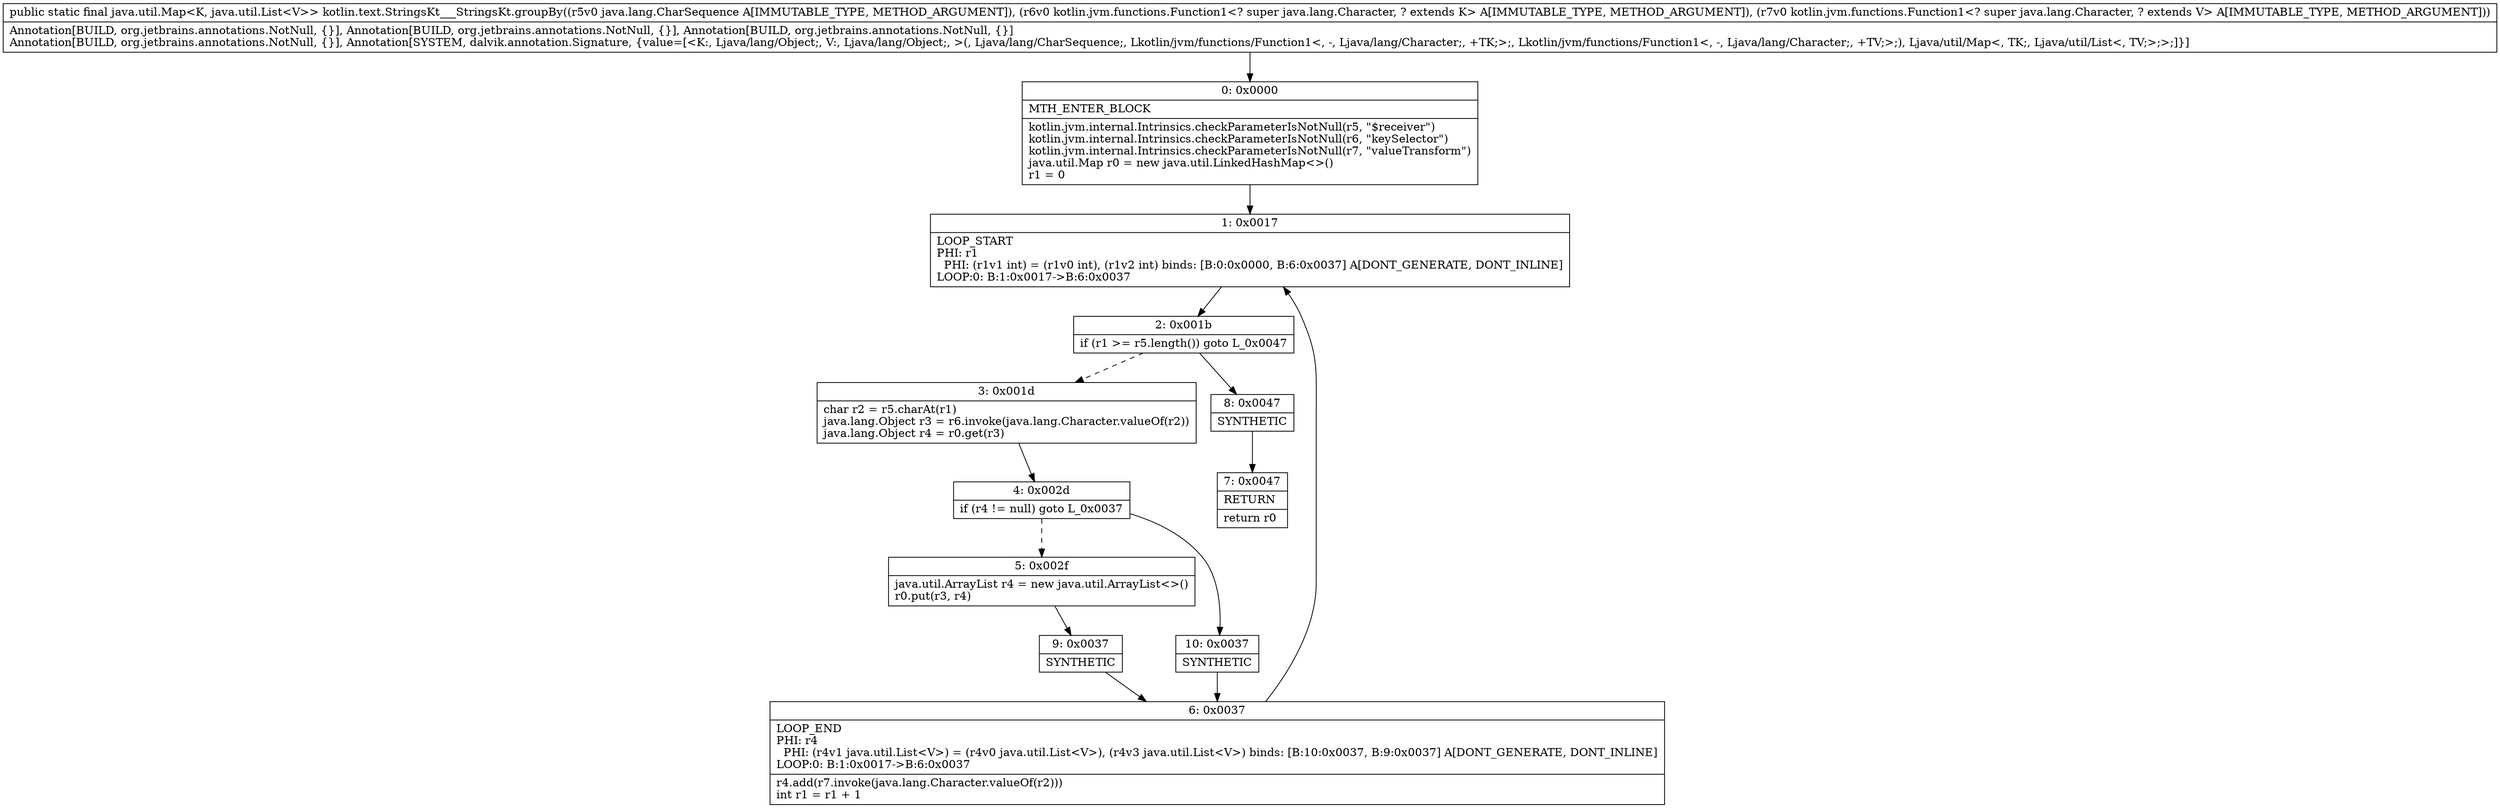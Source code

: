 digraph "CFG forkotlin.text.StringsKt___StringsKt.groupBy(Ljava\/lang\/CharSequence;Lkotlin\/jvm\/functions\/Function1;Lkotlin\/jvm\/functions\/Function1;)Ljava\/util\/Map;" {
Node_0 [shape=record,label="{0\:\ 0x0000|MTH_ENTER_BLOCK\l|kotlin.jvm.internal.Intrinsics.checkParameterIsNotNull(r5, \"$receiver\")\lkotlin.jvm.internal.Intrinsics.checkParameterIsNotNull(r6, \"keySelector\")\lkotlin.jvm.internal.Intrinsics.checkParameterIsNotNull(r7, \"valueTransform\")\ljava.util.Map r0 = new java.util.LinkedHashMap\<\>()\lr1 = 0\l}"];
Node_1 [shape=record,label="{1\:\ 0x0017|LOOP_START\lPHI: r1 \l  PHI: (r1v1 int) = (r1v0 int), (r1v2 int) binds: [B:0:0x0000, B:6:0x0037] A[DONT_GENERATE, DONT_INLINE]\lLOOP:0: B:1:0x0017\-\>B:6:0x0037\l}"];
Node_2 [shape=record,label="{2\:\ 0x001b|if (r1 \>= r5.length()) goto L_0x0047\l}"];
Node_3 [shape=record,label="{3\:\ 0x001d|char r2 = r5.charAt(r1)\ljava.lang.Object r3 = r6.invoke(java.lang.Character.valueOf(r2))\ljava.lang.Object r4 = r0.get(r3)\l}"];
Node_4 [shape=record,label="{4\:\ 0x002d|if (r4 != null) goto L_0x0037\l}"];
Node_5 [shape=record,label="{5\:\ 0x002f|java.util.ArrayList r4 = new java.util.ArrayList\<\>()\lr0.put(r3, r4)\l}"];
Node_6 [shape=record,label="{6\:\ 0x0037|LOOP_END\lPHI: r4 \l  PHI: (r4v1 java.util.List\<V\>) = (r4v0 java.util.List\<V\>), (r4v3 java.util.List\<V\>) binds: [B:10:0x0037, B:9:0x0037] A[DONT_GENERATE, DONT_INLINE]\lLOOP:0: B:1:0x0017\-\>B:6:0x0037\l|r4.add(r7.invoke(java.lang.Character.valueOf(r2)))\lint r1 = r1 + 1\l}"];
Node_7 [shape=record,label="{7\:\ 0x0047|RETURN\l|return r0\l}"];
Node_8 [shape=record,label="{8\:\ 0x0047|SYNTHETIC\l}"];
Node_9 [shape=record,label="{9\:\ 0x0037|SYNTHETIC\l}"];
Node_10 [shape=record,label="{10\:\ 0x0037|SYNTHETIC\l}"];
MethodNode[shape=record,label="{public static final java.util.Map\<K, java.util.List\<V\>\> kotlin.text.StringsKt___StringsKt.groupBy((r5v0 java.lang.CharSequence A[IMMUTABLE_TYPE, METHOD_ARGUMENT]), (r6v0 kotlin.jvm.functions.Function1\<? super java.lang.Character, ? extends K\> A[IMMUTABLE_TYPE, METHOD_ARGUMENT]), (r7v0 kotlin.jvm.functions.Function1\<? super java.lang.Character, ? extends V\> A[IMMUTABLE_TYPE, METHOD_ARGUMENT]))  | Annotation[BUILD, org.jetbrains.annotations.NotNull, \{\}], Annotation[BUILD, org.jetbrains.annotations.NotNull, \{\}], Annotation[BUILD, org.jetbrains.annotations.NotNull, \{\}]\lAnnotation[BUILD, org.jetbrains.annotations.NotNull, \{\}], Annotation[SYSTEM, dalvik.annotation.Signature, \{value=[\<K:, Ljava\/lang\/Object;, V:, Ljava\/lang\/Object;, \>(, Ljava\/lang\/CharSequence;, Lkotlin\/jvm\/functions\/Function1\<, \-, Ljava\/lang\/Character;, +TK;\>;, Lkotlin\/jvm\/functions\/Function1\<, \-, Ljava\/lang\/Character;, +TV;\>;), Ljava\/util\/Map\<, TK;, Ljava\/util\/List\<, TV;\>;\>;]\}]\l}"];
MethodNode -> Node_0;
Node_0 -> Node_1;
Node_1 -> Node_2;
Node_2 -> Node_3[style=dashed];
Node_2 -> Node_8;
Node_3 -> Node_4;
Node_4 -> Node_5[style=dashed];
Node_4 -> Node_10;
Node_5 -> Node_9;
Node_6 -> Node_1;
Node_8 -> Node_7;
Node_9 -> Node_6;
Node_10 -> Node_6;
}

